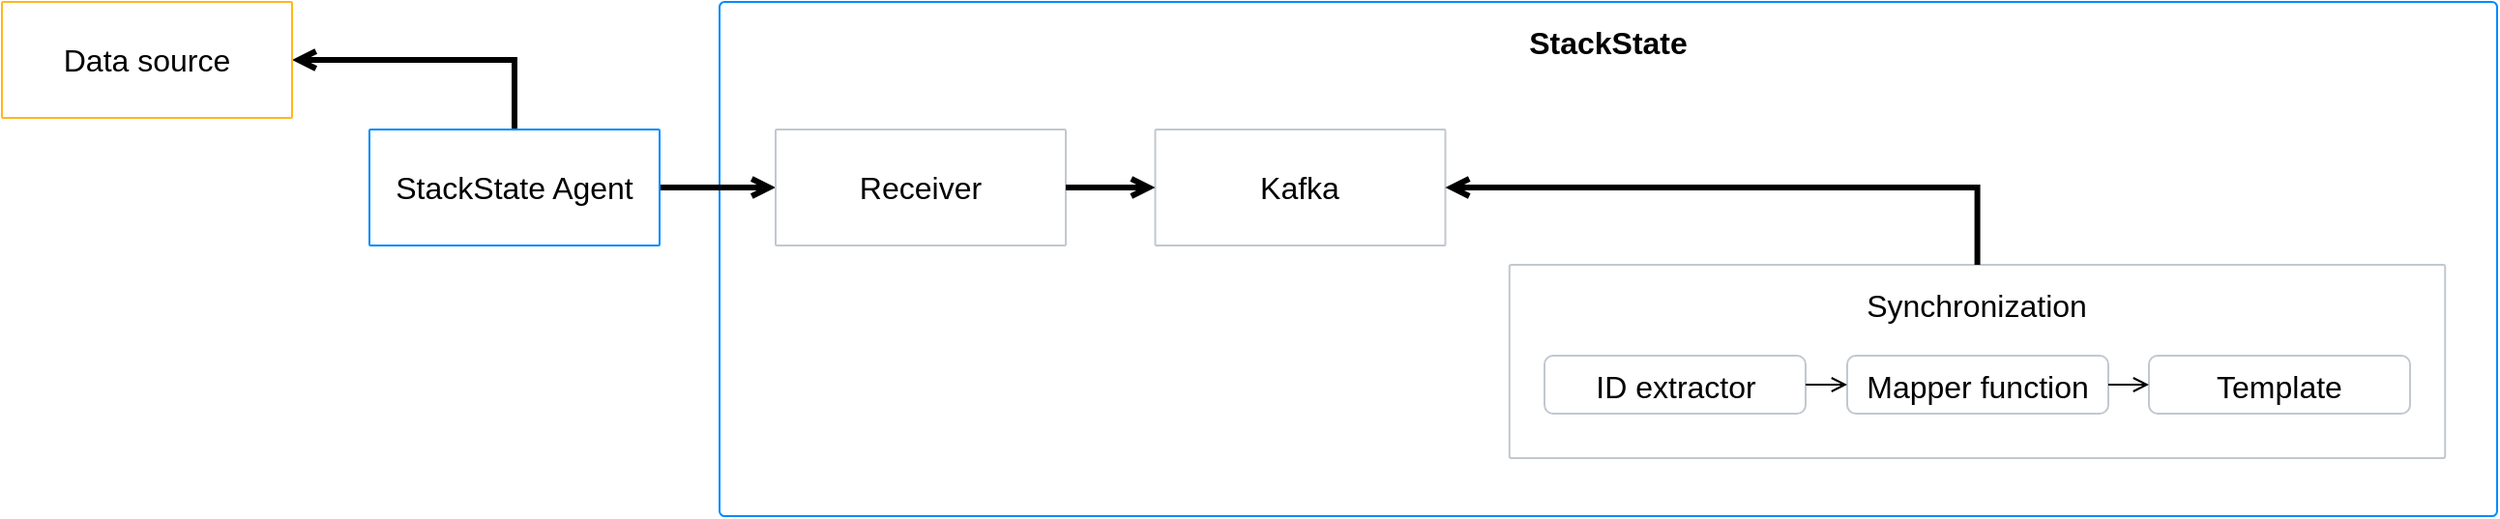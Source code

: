 <mxfile version="17.4.5" type="device"><diagram id="tO_ioi0KUe3t7paj1zWw" name="Page-1"><mxGraphModel dx="1497" dy="846" grid="1" gridSize="10" guides="1" tooltips="1" connect="1" arrows="1" fold="1" page="1" pageScale="1" pageWidth="1169" pageHeight="827" math="0" shadow="0"><root><mxCell id="0"/><mxCell id="1" parent="0"/><mxCell id="-KnU6YPF4Qa5JmhkBfqv-16" value="&lt;b&gt;StackState&lt;/b&gt;" style="rounded=1;whiteSpace=wrap;html=1;strokeWidth=1;strokeColor=#008AFF;verticalAlign=top;align=center;spacingLeft=0;fontStyle=0;fontSize=16;spacingTop=5;arcSize=1;" parent="1" vertex="1"><mxGeometry x="501" y="384" width="919" height="266" as="geometry"/></mxCell><mxCell id="-KnU6YPF4Qa5JmhkBfqv-17" style="edgeStyle=orthogonalEdgeStyle;rounded=0;orthogonalLoop=1;jettySize=auto;html=1;exitX=1;exitY=0.5;exitDx=0;exitDy=0;fontSize=16;endArrow=none;endFill=0;startArrow=open;startFill=0;strokeWidth=3;" parent="1" source="-KnU6YPF4Qa5JmhkBfqv-18" target="-KnU6YPF4Qa5JmhkBfqv-20" edge="1"><mxGeometry relative="1" as="geometry"/></mxCell><mxCell id="-KnU6YPF4Qa5JmhkBfqv-18" value="Data source" style="rounded=1;whiteSpace=wrap;html=1;strokeWidth=1;strokeColor=#FFB61E;verticalAlign=middle;align=center;fontStyle=0;fontSize=16;arcSize=1;" parent="1" vertex="1"><mxGeometry x="130" y="384" width="150" height="60" as="geometry"/></mxCell><mxCell id="-KnU6YPF4Qa5JmhkBfqv-19" style="edgeStyle=orthogonalEdgeStyle;rounded=0;orthogonalLoop=1;jettySize=auto;html=1;entryX=0;entryY=0.5;entryDx=0;entryDy=0;fontSize=16;endArrow=open;endFill=0;strokeWidth=3;" parent="1" source="-KnU6YPF4Qa5JmhkBfqv-20" target="-KnU6YPF4Qa5JmhkBfqv-21" edge="1"><mxGeometry relative="1" as="geometry"/></mxCell><mxCell id="-KnU6YPF4Qa5JmhkBfqv-20" value="StackState Agent" style="rounded=1;whiteSpace=wrap;html=1;strokeWidth=1;strokeColor=#008AFF;verticalAlign=middle;align=center;fontStyle=0;fontSize=16;arcSize=1;" parent="1" vertex="1"><mxGeometry x="320" y="450" width="150" height="60" as="geometry"/></mxCell><mxCell id="-KnU6YPF4Qa5JmhkBfqv-21" value="Receiver" style="rounded=1;whiteSpace=wrap;html=1;strokeWidth=1;verticalAlign=middle;align=center;fontStyle=0;fontSize=16;strokeColor=#C1C8D0;arcSize=1;" parent="1" vertex="1"><mxGeometry x="530" y="450" width="150" height="60" as="geometry"/></mxCell><mxCell id="-KnU6YPF4Qa5JmhkBfqv-22" value="Kafka" style="rounded=1;whiteSpace=wrap;html=1;strokeWidth=1;verticalAlign=middle;align=center;fontStyle=0;fontSize=16;strokeColor=#C1C8D0;arcSize=1;" parent="1" vertex="1"><mxGeometry x="726.25" y="450" width="150" height="60" as="geometry"/></mxCell><mxCell id="-KnU6YPF4Qa5JmhkBfqv-23" value="Synchronization" style="rounded=1;whiteSpace=wrap;html=1;strokeWidth=1;verticalAlign=top;align=center;fontStyle=0;fontSize=16;strokeColor=#C1C8D0;spacingTop=5;arcSize=1;fillOpacity=40;fillColor=none;" parent="1" vertex="1"><mxGeometry x="909.375" y="520" width="483.75" height="100" as="geometry"/></mxCell><mxCell id="-KnU6YPF4Qa5JmhkBfqv-24" style="edgeStyle=orthogonalEdgeStyle;rounded=0;orthogonalLoop=1;jettySize=auto;html=1;exitX=1;exitY=0.5;exitDx=0;exitDy=0;entryX=0;entryY=0.5;entryDx=0;entryDy=0;fontSize=16;endArrow=open;endFill=0;strokeWidth=3;" parent="1" source="-KnU6YPF4Qa5JmhkBfqv-21" target="-KnU6YPF4Qa5JmhkBfqv-22" edge="1"><mxGeometry x="530" y="450" as="geometry"/></mxCell><mxCell id="-KnU6YPF4Qa5JmhkBfqv-25" style="edgeStyle=orthogonalEdgeStyle;rounded=0;orthogonalLoop=1;jettySize=auto;html=1;exitX=1;exitY=0.5;exitDx=0;exitDy=0;fontSize=16;endArrow=none;endFill=0;startArrow=open;startFill=0;strokeWidth=3;" parent="1" source="-KnU6YPF4Qa5JmhkBfqv-22" target="-KnU6YPF4Qa5JmhkBfqv-23" edge="1"><mxGeometry x="530" y="450" as="geometry"/></mxCell><mxCell id="-KnU6YPF4Qa5JmhkBfqv-34" value="" style="group;rounded=1;arcSize=1;" parent="1" vertex="1" connectable="0"><mxGeometry x="927.5" y="567" width="447.5" height="30" as="geometry"/></mxCell><mxCell id="-KnU6YPF4Qa5JmhkBfqv-27" value="ID extractor" style="rounded=1;whiteSpace=wrap;html=1;strokeWidth=1;fontSize=16;align=center;verticalAlign=top;strokeColor=#C1C8D0;" parent="-KnU6YPF4Qa5JmhkBfqv-34" vertex="1"><mxGeometry width="135" height="30" as="geometry"/></mxCell><mxCell id="-KnU6YPF4Qa5JmhkBfqv-28" value="Mapper function" style="rounded=1;whiteSpace=wrap;html=1;strokeWidth=1;fontSize=16;align=center;verticalAlign=top;strokeColor=#C1C8D0;" parent="-KnU6YPF4Qa5JmhkBfqv-34" vertex="1"><mxGeometry x="156.5" width="135" height="30" as="geometry"/></mxCell><mxCell id="-KnU6YPF4Qa5JmhkBfqv-29" value="Template" style="rounded=1;whiteSpace=wrap;html=1;strokeWidth=1;fontSize=16;align=center;verticalAlign=top;strokeColor=#C1C8D0;" parent="-KnU6YPF4Qa5JmhkBfqv-34" vertex="1"><mxGeometry x="312.5" width="135" height="30" as="geometry"/></mxCell><mxCell id="-KnU6YPF4Qa5JmhkBfqv-32" style="edgeStyle=orthogonalEdgeStyle;rounded=0;orthogonalLoop=1;jettySize=auto;html=1;exitX=1;exitY=0.5;exitDx=0;exitDy=0;fontSize=16;startArrow=none;startFill=0;endArrow=open;endFill=0;strokeColor=#000000;strokeWidth=1;" parent="-KnU6YPF4Qa5JmhkBfqv-34" source="-KnU6YPF4Qa5JmhkBfqv-27" target="-KnU6YPF4Qa5JmhkBfqv-28" edge="1"><mxGeometry relative="1" as="geometry"/></mxCell><mxCell id="-KnU6YPF4Qa5JmhkBfqv-31" style="edgeStyle=orthogonalEdgeStyle;rounded=0;orthogonalLoop=1;jettySize=auto;html=1;entryX=0;entryY=0.5;entryDx=0;entryDy=0;fontSize=16;startArrow=none;startFill=0;endArrow=open;endFill=0;strokeColor=#000000;strokeWidth=1;" parent="-KnU6YPF4Qa5JmhkBfqv-34" source="-KnU6YPF4Qa5JmhkBfqv-28" target="-KnU6YPF4Qa5JmhkBfqv-29" edge="1"><mxGeometry relative="1" as="geometry"/></mxCell></root></mxGraphModel></diagram></mxfile>